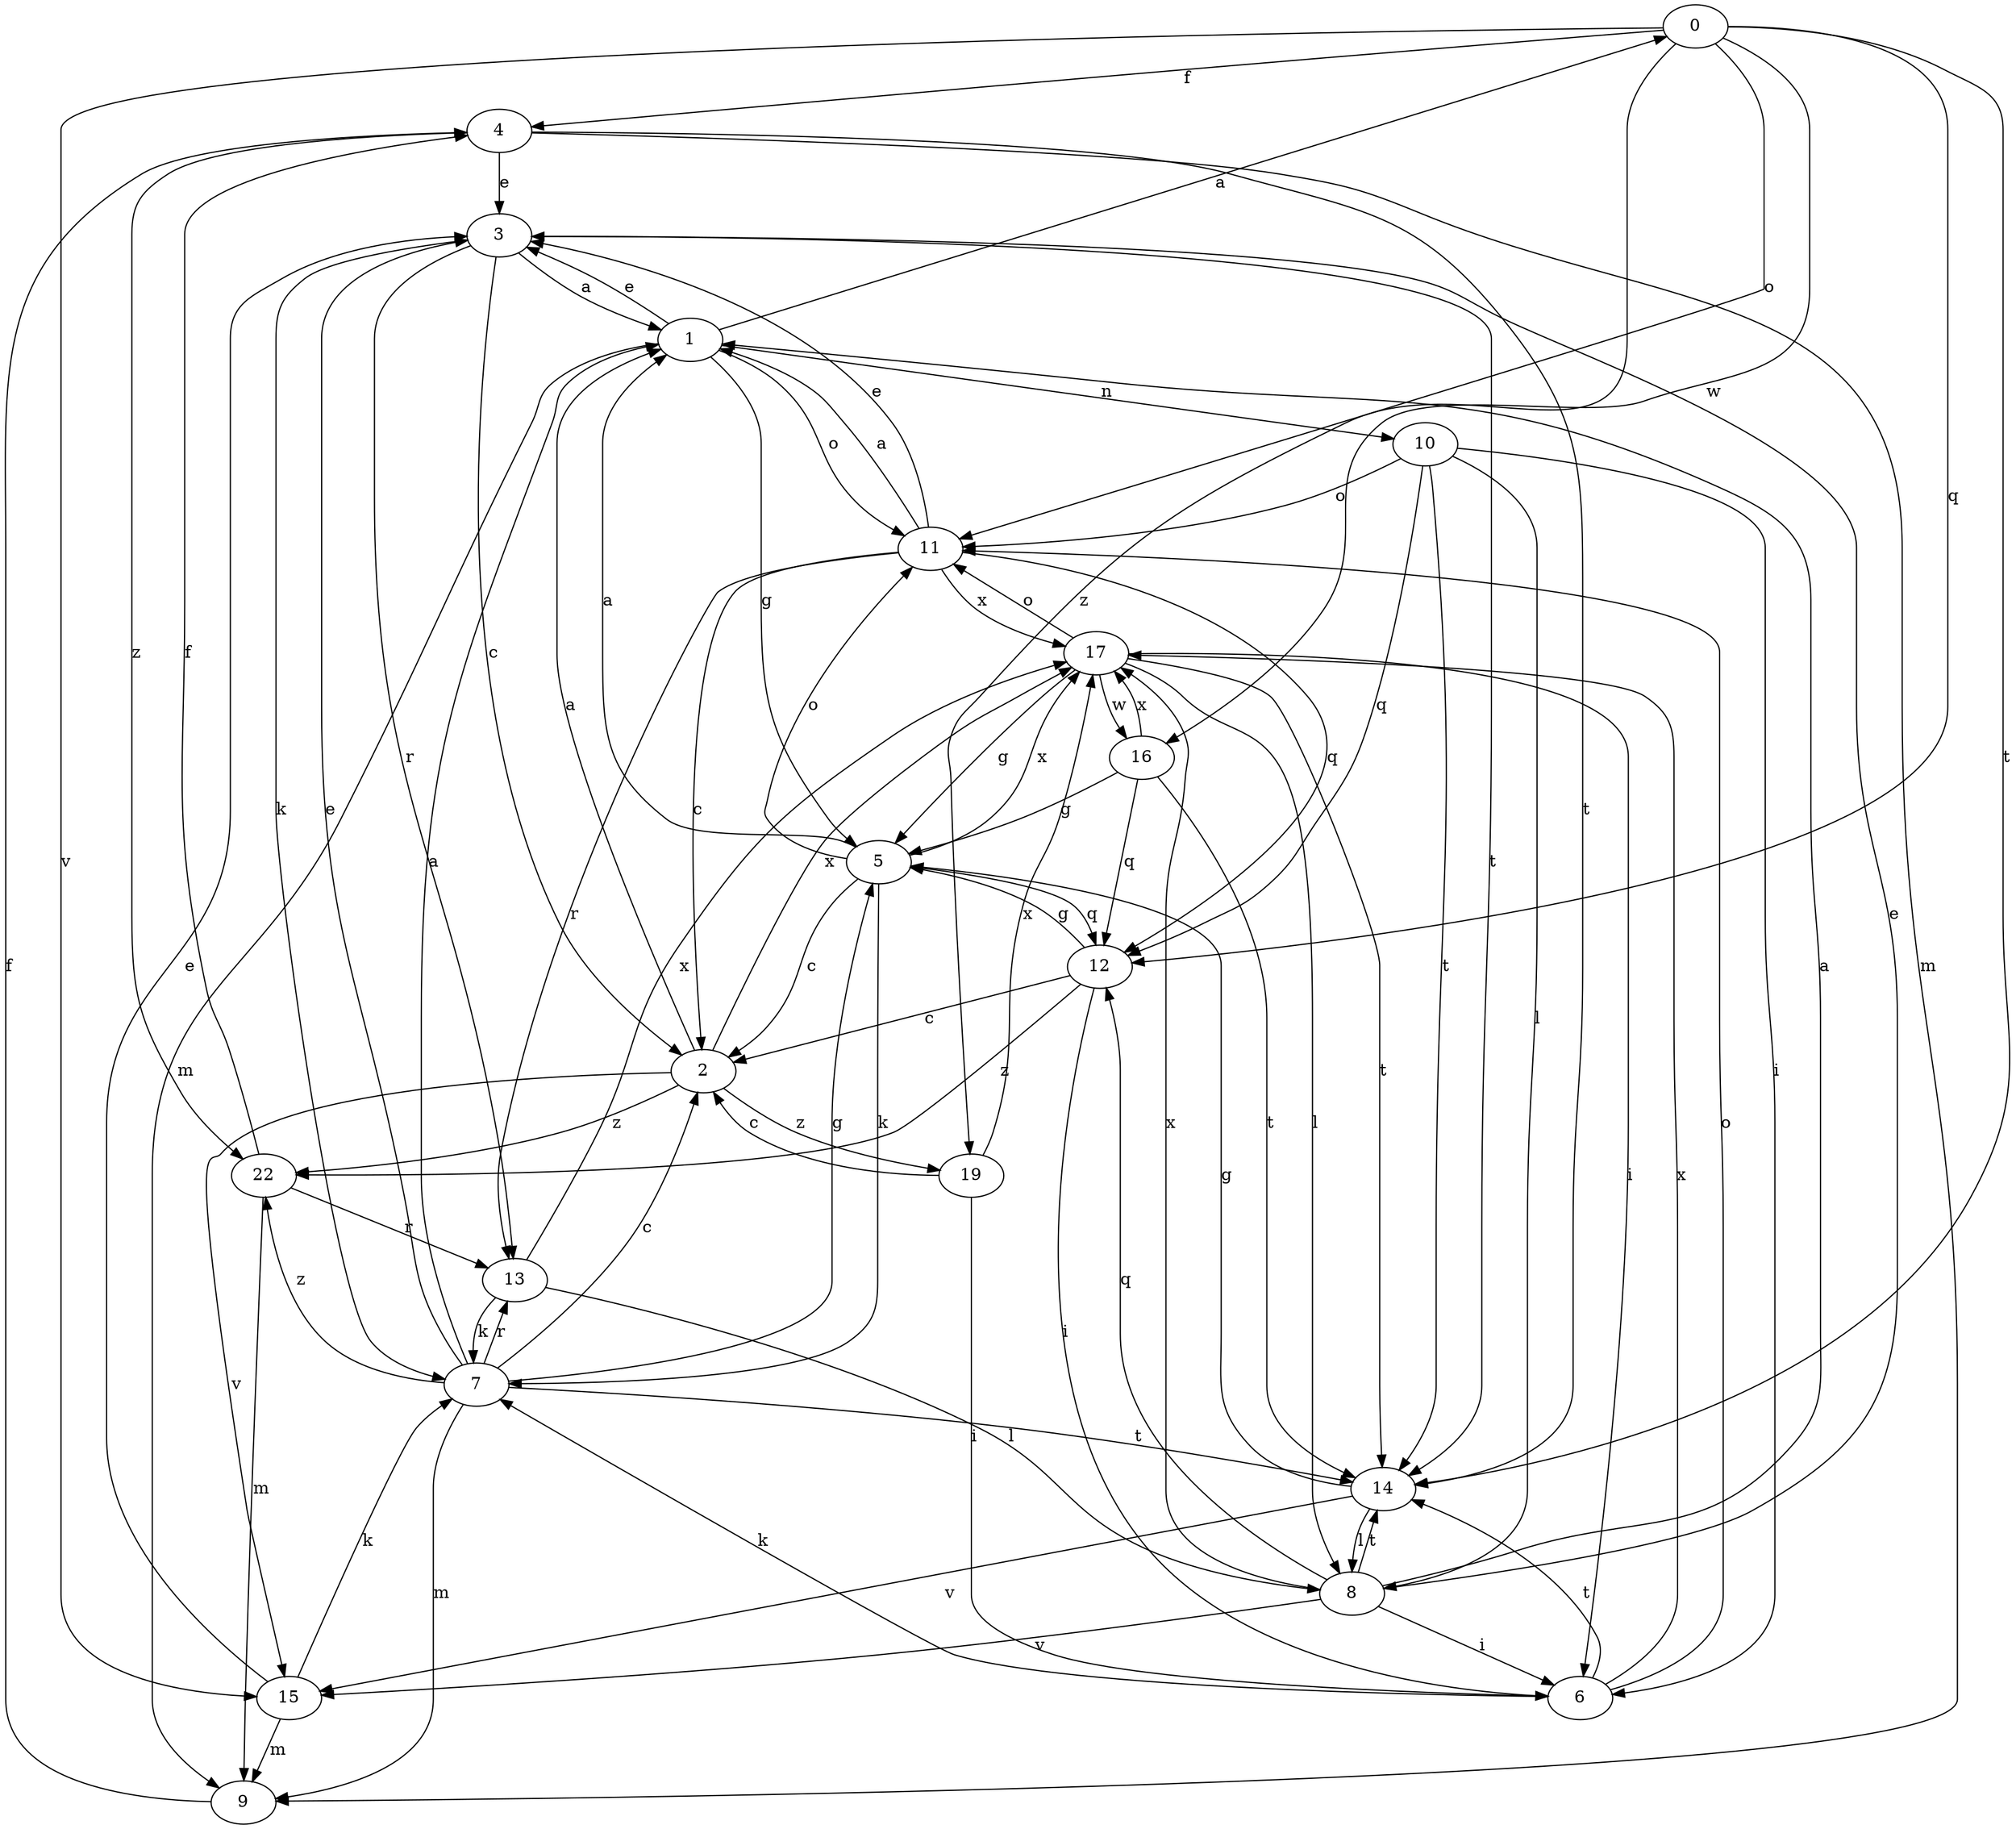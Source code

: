strict digraph  {
0;
1;
2;
3;
4;
5;
6;
7;
8;
9;
10;
11;
12;
13;
14;
15;
16;
17;
19;
22;
0 -> 4  [label=f];
0 -> 11  [label=o];
0 -> 12  [label=q];
0 -> 14  [label=t];
0 -> 15  [label=v];
0 -> 16  [label=w];
0 -> 19  [label=z];
1 -> 0  [label=a];
1 -> 3  [label=e];
1 -> 5  [label=g];
1 -> 9  [label=m];
1 -> 10  [label=n];
1 -> 11  [label=o];
2 -> 1  [label=a];
2 -> 15  [label=v];
2 -> 17  [label=x];
2 -> 19  [label=z];
2 -> 22  [label=z];
3 -> 1  [label=a];
3 -> 2  [label=c];
3 -> 7  [label=k];
3 -> 13  [label=r];
3 -> 14  [label=t];
4 -> 3  [label=e];
4 -> 9  [label=m];
4 -> 14  [label=t];
4 -> 22  [label=z];
5 -> 1  [label=a];
5 -> 2  [label=c];
5 -> 7  [label=k];
5 -> 11  [label=o];
5 -> 12  [label=q];
5 -> 17  [label=x];
6 -> 7  [label=k];
6 -> 11  [label=o];
6 -> 14  [label=t];
6 -> 17  [label=x];
7 -> 1  [label=a];
7 -> 2  [label=c];
7 -> 3  [label=e];
7 -> 5  [label=g];
7 -> 9  [label=m];
7 -> 13  [label=r];
7 -> 14  [label=t];
7 -> 22  [label=z];
8 -> 1  [label=a];
8 -> 3  [label=e];
8 -> 6  [label=i];
8 -> 12  [label=q];
8 -> 14  [label=t];
8 -> 15  [label=v];
8 -> 17  [label=x];
9 -> 4  [label=f];
10 -> 6  [label=i];
10 -> 8  [label=l];
10 -> 11  [label=o];
10 -> 12  [label=q];
10 -> 14  [label=t];
11 -> 1  [label=a];
11 -> 2  [label=c];
11 -> 3  [label=e];
11 -> 12  [label=q];
11 -> 13  [label=r];
11 -> 17  [label=x];
12 -> 2  [label=c];
12 -> 5  [label=g];
12 -> 6  [label=i];
12 -> 22  [label=z];
13 -> 7  [label=k];
13 -> 8  [label=l];
13 -> 17  [label=x];
14 -> 5  [label=g];
14 -> 8  [label=l];
14 -> 15  [label=v];
15 -> 3  [label=e];
15 -> 7  [label=k];
15 -> 9  [label=m];
16 -> 5  [label=g];
16 -> 12  [label=q];
16 -> 14  [label=t];
16 -> 17  [label=x];
17 -> 5  [label=g];
17 -> 6  [label=i];
17 -> 8  [label=l];
17 -> 11  [label=o];
17 -> 14  [label=t];
17 -> 16  [label=w];
19 -> 2  [label=c];
19 -> 6  [label=i];
19 -> 17  [label=x];
22 -> 4  [label=f];
22 -> 9  [label=m];
22 -> 13  [label=r];
}

